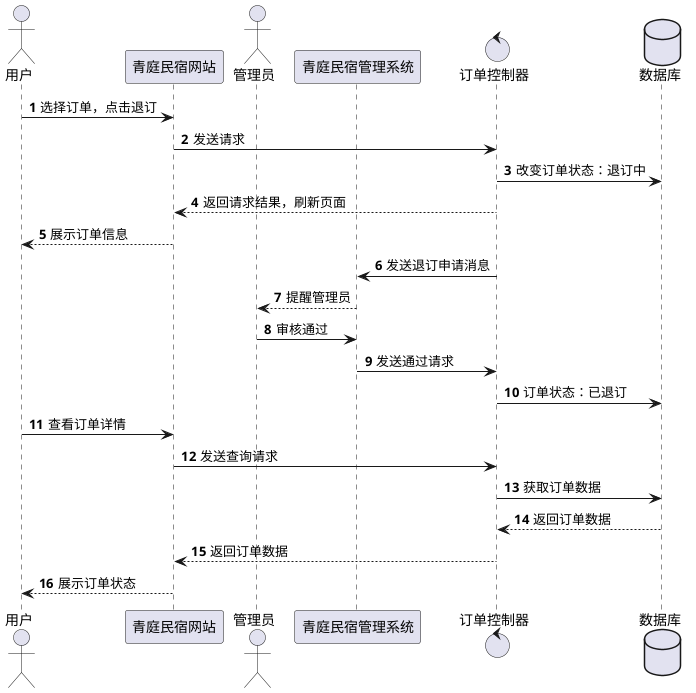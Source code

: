 


@startuml
autonumber
actor 用户 as user
participant 青庭民宿网站 as client

actor 管理员 as admin
participant 青庭民宿管理系统 as server
control 订单控制器 as con
database 数据库 as data

user -> client : 选择订单，点击退订
client -> con : 发送请求
con -> data : 改变订单状态：退订中
con --> client : 返回请求结果，刷新页面
client --> user: 展示订单信息
con -> server : 发送退订申请消息
server --> admin : 提醒管理员
admin -> server: 审核通过
server -> con : 发送通过请求
con -> data : 订单状态：已退订

user -> client : 查看订单详情
client -> con : 发送查询请求
con -> data : 获取订单数据
data --> con : 返回订单数据
con --> client : 返回订单数据
client --> user : 展示订单状态



@enduml